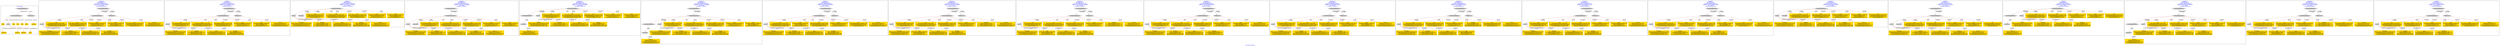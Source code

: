 digraph n0 {
fontcolor="blue"
remincross="true"
label="s24-s-norton-simon.json"
subgraph cluster_0 {
label="1-correct model"
n2[style="filled",color="white",fillcolor="lightgray",label="CulturalHeritageObject1"];
n3[shape="plaintext",style="filled",fillcolor="gold",label="made"];
n4[style="filled",color="white",fillcolor="lightgray",label="Person1"];
n5[shape="plaintext",style="filled",fillcolor="gold",label="dim"];
n6[shape="plaintext",style="filled",fillcolor="gold",label="prov"];
n7[shape="plaintext",style="filled",fillcolor="gold",label="title"];
n8[shape="plaintext",style="filled",fillcolor="gold",label="access"];
n9[shape="plaintext",style="filled",fillcolor="gold",label="nationality"];
n10[shape="plaintext",style="filled",fillcolor="gold",label="birthDate"];
n11[shape="plaintext",style="filled",fillcolor="gold",label="deathDate"];
n12[shape="plaintext",style="filled",fillcolor="gold",label="artist"];
n13[style="filled",color="white",fillcolor="lightgray",label="EuropeanaAggregation1"];
n14[style="filled",color="white",fillcolor="lightgray",label="WebResource1"];
n15[shape="plaintext",style="filled",fillcolor="gold",label="image_url"];
}
subgraph cluster_1 {
label="candidate 0\nlink coherence:1.0\nnode coherence:1.0\nconfidence:0.5159910955348417\nmapping score:0.6219970318449471\ncost:12.99974\n-precision:0.85-recall:0.85"
n17[style="filled",color="white",fillcolor="lightgray",label="CulturalHeritageObject1"];
n18[style="filled",color="white",fillcolor="lightgray",label="Person1"];
n19[style="filled",color="white",fillcolor="lightgray",label="EuropeanaAggregation1"];
n20[style="filled",color="white",fillcolor="lightgray",label="WebResource1"];
n21[shape="plaintext",style="filled",fillcolor="gold",label="dim\n[CulturalHeritageObject,extent,0.686]\n[CulturalHeritageObject,accessionNumber,0.139]\n[CulturalHeritageObject,description,0.089]\n[CulturalHeritageObject,medium,0.086]"];
n22[shape="plaintext",style="filled",fillcolor="gold",label="nationality\n[Person,countryAssociatedWithThePerson,0.819]\n[CulturalHeritageObject,provenance,0.061]\n[Person,biographicalInformation,0.06]\n[CulturalHeritageObject,description,0.059]"];
n23[shape="plaintext",style="filled",fillcolor="gold",label="deathDate\n[Person,dateOfDeath,0.462]\n[CulturalHeritageObject,created,0.299]\n[Person,dateOfBirth,0.198]\n[CulturalHeritageObject,description,0.042]"];
n24[shape="plaintext",style="filled",fillcolor="gold",label="prov\n[CulturalHeritageObject,provenance,0.651]\n[CulturalHeritageObject,description,0.136]\n[CulturalHeritageObject,title,0.119]\n[Person,nameOfThePerson,0.093]"];
n25[shape="plaintext",style="filled",fillcolor="gold",label="artist\n[Person,nameOfThePerson,0.511]\n[CulturalHeritageObject,description,0.182]\n[Person,biographicalInformation,0.178]\n[CulturalHeritageObject,provenance,0.129]"];
n26[shape="plaintext",style="filled",fillcolor="gold",label="birthDate\n[Person,dateOfDeath,0.371]\n[Person,dateOfBirth,0.356]\n[CulturalHeritageObject,created,0.225]\n[Person,biographicalInformation,0.048]"];
n27[shape="plaintext",style="filled",fillcolor="gold",label="image_url\n[WebResource,classLink,0.53]\n[Document,classLink,0.313]\n[CulturalHeritageObject,description,0.139]\n[CulturalHeritageObject,title,0.018]"];
n28[shape="plaintext",style="filled",fillcolor="gold",label="access\n[CulturalHeritageObject,provenance,0.37]\n[Person,nameOfThePerson,0.239]\n[Document,classLink,0.218]\n[CulturalHeritageObject,title,0.173]"];
n29[shape="plaintext",style="filled",fillcolor="gold",label="made\n[CulturalHeritageObject,created,0.39]\n[Person,dateOfDeath,0.334]\n[Person,dateOfBirth,0.15]\n[CulturalHeritageObject,title,0.126]"];
n30[shape="plaintext",style="filled",fillcolor="gold",label="title\n[CulturalHeritageObject,description,0.385]\n[CulturalHeritageObject,title,0.339]\n[Person,biographicalInformation,0.202]\n[Concept,prefLabel,0.075]"];
}
subgraph cluster_2 {
label="candidate 1\nlink coherence:1.0\nnode coherence:1.0\nconfidence:0.5113904856033905\nmapping score:0.6204634952011302\ncost:12.99974\n-precision:0.92-recall:0.92"
n32[style="filled",color="white",fillcolor="lightgray",label="CulturalHeritageObject1"];
n33[style="filled",color="white",fillcolor="lightgray",label="Person1"];
n34[style="filled",color="white",fillcolor="lightgray",label="EuropeanaAggregation1"];
n35[style="filled",color="white",fillcolor="lightgray",label="WebResource1"];
n36[shape="plaintext",style="filled",fillcolor="gold",label="title\n[CulturalHeritageObject,description,0.385]\n[CulturalHeritageObject,title,0.339]\n[Person,biographicalInformation,0.202]\n[Concept,prefLabel,0.075]"];
n37[shape="plaintext",style="filled",fillcolor="gold",label="dim\n[CulturalHeritageObject,extent,0.686]\n[CulturalHeritageObject,accessionNumber,0.139]\n[CulturalHeritageObject,description,0.089]\n[CulturalHeritageObject,medium,0.086]"];
n38[shape="plaintext",style="filled",fillcolor="gold",label="nationality\n[Person,countryAssociatedWithThePerson,0.819]\n[CulturalHeritageObject,provenance,0.061]\n[Person,biographicalInformation,0.06]\n[CulturalHeritageObject,description,0.059]"];
n39[shape="plaintext",style="filled",fillcolor="gold",label="deathDate\n[Person,dateOfDeath,0.462]\n[CulturalHeritageObject,created,0.299]\n[Person,dateOfBirth,0.198]\n[CulturalHeritageObject,description,0.042]"];
n40[shape="plaintext",style="filled",fillcolor="gold",label="prov\n[CulturalHeritageObject,provenance,0.651]\n[CulturalHeritageObject,description,0.136]\n[CulturalHeritageObject,title,0.119]\n[Person,nameOfThePerson,0.093]"];
n41[shape="plaintext",style="filled",fillcolor="gold",label="artist\n[Person,nameOfThePerson,0.511]\n[CulturalHeritageObject,description,0.182]\n[Person,biographicalInformation,0.178]\n[CulturalHeritageObject,provenance,0.129]"];
n42[shape="plaintext",style="filled",fillcolor="gold",label="birthDate\n[Person,dateOfDeath,0.371]\n[Person,dateOfBirth,0.356]\n[CulturalHeritageObject,created,0.225]\n[Person,biographicalInformation,0.048]"];
n43[shape="plaintext",style="filled",fillcolor="gold",label="image_url\n[WebResource,classLink,0.53]\n[Document,classLink,0.313]\n[CulturalHeritageObject,description,0.139]\n[CulturalHeritageObject,title,0.018]"];
n44[shape="plaintext",style="filled",fillcolor="gold",label="access\n[CulturalHeritageObject,provenance,0.37]\n[Person,nameOfThePerson,0.239]\n[Document,classLink,0.218]\n[CulturalHeritageObject,title,0.173]"];
n45[shape="plaintext",style="filled",fillcolor="gold",label="made\n[CulturalHeritageObject,created,0.39]\n[Person,dateOfDeath,0.334]\n[Person,dateOfBirth,0.15]\n[CulturalHeritageObject,title,0.126]"];
}
subgraph cluster_3 {
label="candidate 10\nlink coherence:1.0\nnode coherence:1.0\nconfidence:0.48965157390809483\nmapping score:0.6132171913026983\ncost:11.99989\n-precision:0.75-recall:0.69"
n47[style="filled",color="white",fillcolor="lightgray",label="CulturalHeritageObject1"];
n48[style="filled",color="white",fillcolor="lightgray",label="Person1"];
n49[style="filled",color="white",fillcolor="lightgray",label="Document1"];
n50[shape="plaintext",style="filled",fillcolor="gold",label="image_url\n[WebResource,classLink,0.53]\n[Document,classLink,0.313]\n[CulturalHeritageObject,description,0.139]\n[CulturalHeritageObject,title,0.018]"];
n51[shape="plaintext",style="filled",fillcolor="gold",label="title\n[CulturalHeritageObject,description,0.385]\n[CulturalHeritageObject,title,0.339]\n[Person,biographicalInformation,0.202]\n[Concept,prefLabel,0.075]"];
n52[shape="plaintext",style="filled",fillcolor="gold",label="dim\n[CulturalHeritageObject,extent,0.686]\n[CulturalHeritageObject,accessionNumber,0.139]\n[CulturalHeritageObject,description,0.089]\n[CulturalHeritageObject,medium,0.086]"];
n53[shape="plaintext",style="filled",fillcolor="gold",label="nationality\n[Person,countryAssociatedWithThePerson,0.819]\n[CulturalHeritageObject,provenance,0.061]\n[Person,biographicalInformation,0.06]\n[CulturalHeritageObject,description,0.059]"];
n54[shape="plaintext",style="filled",fillcolor="gold",label="deathDate\n[Person,dateOfDeath,0.462]\n[CulturalHeritageObject,created,0.299]\n[Person,dateOfBirth,0.198]\n[CulturalHeritageObject,description,0.042]"];
n55[shape="plaintext",style="filled",fillcolor="gold",label="prov\n[CulturalHeritageObject,provenance,0.651]\n[CulturalHeritageObject,description,0.136]\n[CulturalHeritageObject,title,0.119]\n[Person,nameOfThePerson,0.093]"];
n56[shape="plaintext",style="filled",fillcolor="gold",label="artist\n[Person,nameOfThePerson,0.511]\n[CulturalHeritageObject,description,0.182]\n[Person,biographicalInformation,0.178]\n[CulturalHeritageObject,provenance,0.129]"];
n57[shape="plaintext",style="filled",fillcolor="gold",label="birthDate\n[Person,dateOfDeath,0.371]\n[Person,dateOfBirth,0.356]\n[CulturalHeritageObject,created,0.225]\n[Person,biographicalInformation,0.048]"];
n58[shape="plaintext",style="filled",fillcolor="gold",label="access\n[CulturalHeritageObject,provenance,0.37]\n[Person,nameOfThePerson,0.239]\n[Document,classLink,0.218]\n[CulturalHeritageObject,title,0.173]"];
n59[shape="plaintext",style="filled",fillcolor="gold",label="made\n[CulturalHeritageObject,created,0.39]\n[Person,dateOfDeath,0.334]\n[Person,dateOfBirth,0.15]\n[CulturalHeritageObject,title,0.126]"];
}
subgraph cluster_4 {
label="candidate 11\nlink coherence:1.0\nnode coherence:1.0\nconfidence:0.48965157390809483\nmapping score:0.6132171913026983\ncost:12.99981\n-precision:0.77-recall:0.77"
n61[style="filled",color="white",fillcolor="lightgray",label="CulturalHeritageObject1"];
n62[style="filled",color="white",fillcolor="lightgray",label="Person1"];
n63[style="filled",color="white",fillcolor="lightgray",label="Document1"];
n64[style="filled",color="white",fillcolor="lightgray",label="EuropeanaAggregation1"];
n65[shape="plaintext",style="filled",fillcolor="gold",label="image_url\n[WebResource,classLink,0.53]\n[Document,classLink,0.313]\n[CulturalHeritageObject,description,0.139]\n[CulturalHeritageObject,title,0.018]"];
n66[shape="plaintext",style="filled",fillcolor="gold",label="title\n[CulturalHeritageObject,description,0.385]\n[CulturalHeritageObject,title,0.339]\n[Person,biographicalInformation,0.202]\n[Concept,prefLabel,0.075]"];
n67[shape="plaintext",style="filled",fillcolor="gold",label="dim\n[CulturalHeritageObject,extent,0.686]\n[CulturalHeritageObject,accessionNumber,0.139]\n[CulturalHeritageObject,description,0.089]\n[CulturalHeritageObject,medium,0.086]"];
n68[shape="plaintext",style="filled",fillcolor="gold",label="nationality\n[Person,countryAssociatedWithThePerson,0.819]\n[CulturalHeritageObject,provenance,0.061]\n[Person,biographicalInformation,0.06]\n[CulturalHeritageObject,description,0.059]"];
n69[shape="plaintext",style="filled",fillcolor="gold",label="deathDate\n[Person,dateOfDeath,0.462]\n[CulturalHeritageObject,created,0.299]\n[Person,dateOfBirth,0.198]\n[CulturalHeritageObject,description,0.042]"];
n70[shape="plaintext",style="filled",fillcolor="gold",label="prov\n[CulturalHeritageObject,provenance,0.651]\n[CulturalHeritageObject,description,0.136]\n[CulturalHeritageObject,title,0.119]\n[Person,nameOfThePerson,0.093]"];
n71[shape="plaintext",style="filled",fillcolor="gold",label="artist\n[Person,nameOfThePerson,0.511]\n[CulturalHeritageObject,description,0.182]\n[Person,biographicalInformation,0.178]\n[CulturalHeritageObject,provenance,0.129]"];
n72[shape="plaintext",style="filled",fillcolor="gold",label="birthDate\n[Person,dateOfDeath,0.371]\n[Person,dateOfBirth,0.356]\n[CulturalHeritageObject,created,0.225]\n[Person,biographicalInformation,0.048]"];
n73[shape="plaintext",style="filled",fillcolor="gold",label="access\n[CulturalHeritageObject,provenance,0.37]\n[Person,nameOfThePerson,0.239]\n[Document,classLink,0.218]\n[CulturalHeritageObject,title,0.173]"];
n74[shape="plaintext",style="filled",fillcolor="gold",label="made\n[CulturalHeritageObject,created,0.39]\n[Person,dateOfDeath,0.334]\n[Person,dateOfBirth,0.15]\n[CulturalHeritageObject,title,0.126]"];
}
subgraph cluster_5 {
label="candidate 12\nlink coherence:1.0\nnode coherence:1.0\nconfidence:0.48965157390809483\nmapping score:0.6132171913026983\ncost:12.99989\n-precision:0.69-recall:0.69"
n76[style="filled",color="white",fillcolor="lightgray",label="CulturalHeritageObject1"];
n77[style="filled",color="white",fillcolor="lightgray",label="CulturalHeritageObject2"];
n78[style="filled",color="white",fillcolor="lightgray",label="Person1"];
n79[style="filled",color="white",fillcolor="lightgray",label="Document2"];
n80[shape="plaintext",style="filled",fillcolor="gold",label="image_url\n[WebResource,classLink,0.53]\n[Document,classLink,0.313]\n[CulturalHeritageObject,description,0.139]\n[CulturalHeritageObject,title,0.018]"];
n81[shape="plaintext",style="filled",fillcolor="gold",label="title\n[CulturalHeritageObject,description,0.385]\n[CulturalHeritageObject,title,0.339]\n[Person,biographicalInformation,0.202]\n[Concept,prefLabel,0.075]"];
n82[shape="plaintext",style="filled",fillcolor="gold",label="dim\n[CulturalHeritageObject,extent,0.686]\n[CulturalHeritageObject,accessionNumber,0.139]\n[CulturalHeritageObject,description,0.089]\n[CulturalHeritageObject,medium,0.086]"];
n83[shape="plaintext",style="filled",fillcolor="gold",label="nationality\n[Person,countryAssociatedWithThePerson,0.819]\n[CulturalHeritageObject,provenance,0.061]\n[Person,biographicalInformation,0.06]\n[CulturalHeritageObject,description,0.059]"];
n84[shape="plaintext",style="filled",fillcolor="gold",label="deathDate\n[Person,dateOfDeath,0.462]\n[CulturalHeritageObject,created,0.299]\n[Person,dateOfBirth,0.198]\n[CulturalHeritageObject,description,0.042]"];
n85[shape="plaintext",style="filled",fillcolor="gold",label="prov\n[CulturalHeritageObject,provenance,0.651]\n[CulturalHeritageObject,description,0.136]\n[CulturalHeritageObject,title,0.119]\n[Person,nameOfThePerson,0.093]"];
n86[shape="plaintext",style="filled",fillcolor="gold",label="artist\n[Person,nameOfThePerson,0.511]\n[CulturalHeritageObject,description,0.182]\n[Person,biographicalInformation,0.178]\n[CulturalHeritageObject,provenance,0.129]"];
n87[shape="plaintext",style="filled",fillcolor="gold",label="birthDate\n[Person,dateOfDeath,0.371]\n[Person,dateOfBirth,0.356]\n[CulturalHeritageObject,created,0.225]\n[Person,biographicalInformation,0.048]"];
n88[shape="plaintext",style="filled",fillcolor="gold",label="access\n[CulturalHeritageObject,provenance,0.37]\n[Person,nameOfThePerson,0.239]\n[Document,classLink,0.218]\n[CulturalHeritageObject,title,0.173]"];
n89[shape="plaintext",style="filled",fillcolor="gold",label="made\n[CulturalHeritageObject,created,0.39]\n[Person,dateOfDeath,0.334]\n[Person,dateOfBirth,0.15]\n[CulturalHeritageObject,title,0.126]"];
}
subgraph cluster_6 {
label="candidate 13\nlink coherence:1.0\nnode coherence:1.0\nconfidence:0.48965157390809483\nmapping score:0.6132171913026983\ncost:13.99981\n-precision:0.71-recall:0.77"
n91[style="filled",color="white",fillcolor="lightgray",label="CulturalHeritageObject1"];
n92[style="filled",color="white",fillcolor="lightgray",label="CulturalHeritageObject2"];
n93[style="filled",color="white",fillcolor="lightgray",label="Person1"];
n94[style="filled",color="white",fillcolor="lightgray",label="Document2"];
n95[style="filled",color="white",fillcolor="lightgray",label="EuropeanaAggregation1"];
n96[shape="plaintext",style="filled",fillcolor="gold",label="image_url\n[WebResource,classLink,0.53]\n[Document,classLink,0.313]\n[CulturalHeritageObject,description,0.139]\n[CulturalHeritageObject,title,0.018]"];
n97[shape="plaintext",style="filled",fillcolor="gold",label="title\n[CulturalHeritageObject,description,0.385]\n[CulturalHeritageObject,title,0.339]\n[Person,biographicalInformation,0.202]\n[Concept,prefLabel,0.075]"];
n98[shape="plaintext",style="filled",fillcolor="gold",label="dim\n[CulturalHeritageObject,extent,0.686]\n[CulturalHeritageObject,accessionNumber,0.139]\n[CulturalHeritageObject,description,0.089]\n[CulturalHeritageObject,medium,0.086]"];
n99[shape="plaintext",style="filled",fillcolor="gold",label="nationality\n[Person,countryAssociatedWithThePerson,0.819]\n[CulturalHeritageObject,provenance,0.061]\n[Person,biographicalInformation,0.06]\n[CulturalHeritageObject,description,0.059]"];
n100[shape="plaintext",style="filled",fillcolor="gold",label="deathDate\n[Person,dateOfDeath,0.462]\n[CulturalHeritageObject,created,0.299]\n[Person,dateOfBirth,0.198]\n[CulturalHeritageObject,description,0.042]"];
n101[shape="plaintext",style="filled",fillcolor="gold",label="prov\n[CulturalHeritageObject,provenance,0.651]\n[CulturalHeritageObject,description,0.136]\n[CulturalHeritageObject,title,0.119]\n[Person,nameOfThePerson,0.093]"];
n102[shape="plaintext",style="filled",fillcolor="gold",label="artist\n[Person,nameOfThePerson,0.511]\n[CulturalHeritageObject,description,0.182]\n[Person,biographicalInformation,0.178]\n[CulturalHeritageObject,provenance,0.129]"];
n103[shape="plaintext",style="filled",fillcolor="gold",label="birthDate\n[Person,dateOfDeath,0.371]\n[Person,dateOfBirth,0.356]\n[CulturalHeritageObject,created,0.225]\n[Person,biographicalInformation,0.048]"];
n104[shape="plaintext",style="filled",fillcolor="gold",label="access\n[CulturalHeritageObject,provenance,0.37]\n[Person,nameOfThePerson,0.239]\n[Document,classLink,0.218]\n[CulturalHeritageObject,title,0.173]"];
n105[shape="plaintext",style="filled",fillcolor="gold",label="made\n[CulturalHeritageObject,created,0.39]\n[Person,dateOfDeath,0.334]\n[Person,dateOfBirth,0.15]\n[CulturalHeritageObject,title,0.126]"];
}
subgraph cluster_7 {
label="candidate 14\nlink coherence:1.0\nnode coherence:1.0\nconfidence:0.48963158959846875\nmapping score:0.6132105298661563\ncost:12.99974\n-precision:0.77-recall:0.77"
n107[style="filled",color="white",fillcolor="lightgray",label="CulturalHeritageObject1"];
n108[style="filled",color="white",fillcolor="lightgray",label="Person1"];
n109[style="filled",color="white",fillcolor="lightgray",label="EuropeanaAggregation1"];
n110[style="filled",color="white",fillcolor="lightgray",label="WebResource1"];
n111[shape="plaintext",style="filled",fillcolor="gold",label="dim\n[CulturalHeritageObject,extent,0.686]\n[CulturalHeritageObject,accessionNumber,0.139]\n[CulturalHeritageObject,description,0.089]\n[CulturalHeritageObject,medium,0.086]"];
n112[shape="plaintext",style="filled",fillcolor="gold",label="made\n[CulturalHeritageObject,created,0.39]\n[Person,dateOfDeath,0.334]\n[Person,dateOfBirth,0.15]\n[CulturalHeritageObject,title,0.126]"];
n113[shape="plaintext",style="filled",fillcolor="gold",label="nationality\n[Person,countryAssociatedWithThePerson,0.819]\n[CulturalHeritageObject,provenance,0.061]\n[Person,biographicalInformation,0.06]\n[CulturalHeritageObject,description,0.059]"];
n114[shape="plaintext",style="filled",fillcolor="gold",label="deathDate\n[Person,dateOfDeath,0.462]\n[CulturalHeritageObject,created,0.299]\n[Person,dateOfBirth,0.198]\n[CulturalHeritageObject,description,0.042]"];
n115[shape="plaintext",style="filled",fillcolor="gold",label="prov\n[CulturalHeritageObject,provenance,0.651]\n[CulturalHeritageObject,description,0.136]\n[CulturalHeritageObject,title,0.119]\n[Person,nameOfThePerson,0.093]"];
n116[shape="plaintext",style="filled",fillcolor="gold",label="artist\n[Person,nameOfThePerson,0.511]\n[CulturalHeritageObject,description,0.182]\n[Person,biographicalInformation,0.178]\n[CulturalHeritageObject,provenance,0.129]"];
n117[shape="plaintext",style="filled",fillcolor="gold",label="birthDate\n[Person,dateOfDeath,0.371]\n[Person,dateOfBirth,0.356]\n[CulturalHeritageObject,created,0.225]\n[Person,biographicalInformation,0.048]"];
n118[shape="plaintext",style="filled",fillcolor="gold",label="image_url\n[WebResource,classLink,0.53]\n[Document,classLink,0.313]\n[CulturalHeritageObject,description,0.139]\n[CulturalHeritageObject,title,0.018]"];
n119[shape="plaintext",style="filled",fillcolor="gold",label="access\n[CulturalHeritageObject,provenance,0.37]\n[Person,nameOfThePerson,0.239]\n[Document,classLink,0.218]\n[CulturalHeritageObject,title,0.173]"];
n120[shape="plaintext",style="filled",fillcolor="gold",label="title\n[CulturalHeritageObject,description,0.385]\n[CulturalHeritageObject,title,0.339]\n[Person,biographicalInformation,0.202]\n[Concept,prefLabel,0.075]"];
}
subgraph cluster_8 {
label="candidate 15\nlink coherence:1.0\nnode coherence:1.0\nconfidence:0.4895238237164995\nmapping score:0.6131746079054999\ncost:12.99974\n-precision:0.77-recall:0.77"
n122[style="filled",color="white",fillcolor="lightgray",label="CulturalHeritageObject1"];
n123[style="filled",color="white",fillcolor="lightgray",label="Person1"];
n124[style="filled",color="white",fillcolor="lightgray",label="EuropeanaAggregation1"];
n125[style="filled",color="white",fillcolor="lightgray",label="WebResource1"];
n126[shape="plaintext",style="filled",fillcolor="gold",label="title\n[CulturalHeritageObject,description,0.385]\n[CulturalHeritageObject,title,0.339]\n[Person,biographicalInformation,0.202]\n[Concept,prefLabel,0.075]"];
n127[shape="plaintext",style="filled",fillcolor="gold",label="dim\n[CulturalHeritageObject,extent,0.686]\n[CulturalHeritageObject,accessionNumber,0.139]\n[CulturalHeritageObject,description,0.089]\n[CulturalHeritageObject,medium,0.086]"];
n128[shape="plaintext",style="filled",fillcolor="gold",label="nationality\n[Person,countryAssociatedWithThePerson,0.819]\n[CulturalHeritageObject,provenance,0.061]\n[Person,biographicalInformation,0.06]\n[CulturalHeritageObject,description,0.059]"];
n129[shape="plaintext",style="filled",fillcolor="gold",label="made\n[CulturalHeritageObject,created,0.39]\n[Person,dateOfDeath,0.334]\n[Person,dateOfBirth,0.15]\n[CulturalHeritageObject,title,0.126]"];
n130[shape="plaintext",style="filled",fillcolor="gold",label="prov\n[CulturalHeritageObject,provenance,0.651]\n[CulturalHeritageObject,description,0.136]\n[CulturalHeritageObject,title,0.119]\n[Person,nameOfThePerson,0.093]"];
n131[shape="plaintext",style="filled",fillcolor="gold",label="artist\n[Person,nameOfThePerson,0.511]\n[CulturalHeritageObject,description,0.182]\n[Person,biographicalInformation,0.178]\n[CulturalHeritageObject,provenance,0.129]"];
n132[shape="plaintext",style="filled",fillcolor="gold",label="birthDate\n[Person,dateOfDeath,0.371]\n[Person,dateOfBirth,0.356]\n[CulturalHeritageObject,created,0.225]\n[Person,biographicalInformation,0.048]"];
n133[shape="plaintext",style="filled",fillcolor="gold",label="image_url\n[WebResource,classLink,0.53]\n[Document,classLink,0.313]\n[CulturalHeritageObject,description,0.139]\n[CulturalHeritageObject,title,0.018]"];
n134[shape="plaintext",style="filled",fillcolor="gold",label="access\n[CulturalHeritageObject,provenance,0.37]\n[Person,nameOfThePerson,0.239]\n[Document,classLink,0.218]\n[CulturalHeritageObject,title,0.173]"];
n135[shape="plaintext",style="filled",fillcolor="gold",label="deathDate\n[Person,dateOfDeath,0.462]\n[CulturalHeritageObject,created,0.299]\n[Person,dateOfBirth,0.198]\n[CulturalHeritageObject,description,0.042]"];
}
subgraph cluster_9 {
label="candidate 16\nlink coherence:1.0\nnode coherence:1.0\nconfidence:0.4895238237164995\nmapping score:0.6131746079054999\ncost:12.99981\n-precision:0.77-recall:0.77"
n137[style="filled",color="white",fillcolor="lightgray",label="CulturalHeritageObject1"];
n138[style="filled",color="white",fillcolor="lightgray",label="Person1"];
n139[style="filled",color="white",fillcolor="lightgray",label="EuropeanaAggregation1"];
n140[style="filled",color="white",fillcolor="lightgray",label="WebResource2"];
n141[shape="plaintext",style="filled",fillcolor="gold",label="title\n[CulturalHeritageObject,description,0.385]\n[CulturalHeritageObject,title,0.339]\n[Person,biographicalInformation,0.202]\n[Concept,prefLabel,0.075]"];
n142[shape="plaintext",style="filled",fillcolor="gold",label="dim\n[CulturalHeritageObject,extent,0.686]\n[CulturalHeritageObject,accessionNumber,0.139]\n[CulturalHeritageObject,description,0.089]\n[CulturalHeritageObject,medium,0.086]"];
n143[shape="plaintext",style="filled",fillcolor="gold",label="nationality\n[Person,countryAssociatedWithThePerson,0.819]\n[CulturalHeritageObject,provenance,0.061]\n[Person,biographicalInformation,0.06]\n[CulturalHeritageObject,description,0.059]"];
n144[shape="plaintext",style="filled",fillcolor="gold",label="made\n[CulturalHeritageObject,created,0.39]\n[Person,dateOfDeath,0.334]\n[Person,dateOfBirth,0.15]\n[CulturalHeritageObject,title,0.126]"];
n145[shape="plaintext",style="filled",fillcolor="gold",label="prov\n[CulturalHeritageObject,provenance,0.651]\n[CulturalHeritageObject,description,0.136]\n[CulturalHeritageObject,title,0.119]\n[Person,nameOfThePerson,0.093]"];
n146[shape="plaintext",style="filled",fillcolor="gold",label="artist\n[Person,nameOfThePerson,0.511]\n[CulturalHeritageObject,description,0.182]\n[Person,biographicalInformation,0.178]\n[CulturalHeritageObject,provenance,0.129]"];
n147[shape="plaintext",style="filled",fillcolor="gold",label="image_url\n[WebResource,classLink,0.53]\n[Document,classLink,0.313]\n[CulturalHeritageObject,description,0.139]\n[CulturalHeritageObject,title,0.018]"];
n148[shape="plaintext",style="filled",fillcolor="gold",label="birthDate\n[Person,dateOfDeath,0.371]\n[Person,dateOfBirth,0.356]\n[CulturalHeritageObject,created,0.225]\n[Person,biographicalInformation,0.048]"];
n149[shape="plaintext",style="filled",fillcolor="gold",label="access\n[CulturalHeritageObject,provenance,0.37]\n[Person,nameOfThePerson,0.239]\n[Document,classLink,0.218]\n[CulturalHeritageObject,title,0.173]"];
n150[shape="plaintext",style="filled",fillcolor="gold",label="deathDate\n[Person,dateOfDeath,0.462]\n[CulturalHeritageObject,created,0.299]\n[Person,dateOfBirth,0.198]\n[CulturalHeritageObject,description,0.042]"];
}
subgraph cluster_10 {
label="candidate 17\nlink coherence:1.0\nnode coherence:1.0\nconfidence:0.48649467583098477\nmapping score:0.6121648919436615\ncost:12.99974\n-precision:0.77-recall:0.77"
n152[style="filled",color="white",fillcolor="lightgray",label="CulturalHeritageObject1"];
n153[style="filled",color="white",fillcolor="lightgray",label="Person1"];
n154[style="filled",color="white",fillcolor="lightgray",label="EuropeanaAggregation1"];
n155[style="filled",color="white",fillcolor="lightgray",label="WebResource1"];
n156[shape="plaintext",style="filled",fillcolor="gold",label="title\n[CulturalHeritageObject,description,0.385]\n[CulturalHeritageObject,title,0.339]\n[Person,biographicalInformation,0.202]\n[Concept,prefLabel,0.075]"];
n157[shape="plaintext",style="filled",fillcolor="gold",label="dim\n[CulturalHeritageObject,extent,0.686]\n[CulturalHeritageObject,accessionNumber,0.139]\n[CulturalHeritageObject,description,0.089]\n[CulturalHeritageObject,medium,0.086]"];
n158[shape="plaintext",style="filled",fillcolor="gold",label="nationality\n[Person,countryAssociatedWithThePerson,0.819]\n[CulturalHeritageObject,provenance,0.061]\n[Person,biographicalInformation,0.06]\n[CulturalHeritageObject,description,0.059]"];
n159[shape="plaintext",style="filled",fillcolor="gold",label="birthDate\n[Person,dateOfDeath,0.371]\n[Person,dateOfBirth,0.356]\n[CulturalHeritageObject,created,0.225]\n[Person,biographicalInformation,0.048]"];
n160[shape="plaintext",style="filled",fillcolor="gold",label="prov\n[CulturalHeritageObject,provenance,0.651]\n[CulturalHeritageObject,description,0.136]\n[CulturalHeritageObject,title,0.119]\n[Person,nameOfThePerson,0.093]"];
n161[shape="plaintext",style="filled",fillcolor="gold",label="artist\n[Person,nameOfThePerson,0.511]\n[CulturalHeritageObject,description,0.182]\n[Person,biographicalInformation,0.178]\n[CulturalHeritageObject,provenance,0.129]"];
n162[shape="plaintext",style="filled",fillcolor="gold",label="deathDate\n[Person,dateOfDeath,0.462]\n[CulturalHeritageObject,created,0.299]\n[Person,dateOfBirth,0.198]\n[CulturalHeritageObject,description,0.042]"];
n163[shape="plaintext",style="filled",fillcolor="gold",label="image_url\n[WebResource,classLink,0.53]\n[Document,classLink,0.313]\n[CulturalHeritageObject,description,0.139]\n[CulturalHeritageObject,title,0.018]"];
n164[shape="plaintext",style="filled",fillcolor="gold",label="access\n[CulturalHeritageObject,provenance,0.37]\n[Person,nameOfThePerson,0.239]\n[Document,classLink,0.218]\n[CulturalHeritageObject,title,0.173]"];
n165[shape="plaintext",style="filled",fillcolor="gold",label="made\n[CulturalHeritageObject,created,0.39]\n[Person,dateOfDeath,0.334]\n[Person,dateOfBirth,0.15]\n[CulturalHeritageObject,title,0.126]"];
}
subgraph cluster_11 {
label="candidate 18\nlink coherence:1.0\nnode coherence:1.0\nconfidence:0.48649467583098477\nmapping score:0.6121648919436615\ncost:12.99981\n-precision:0.77-recall:0.77"
n167[style="filled",color="white",fillcolor="lightgray",label="CulturalHeritageObject1"];
n168[style="filled",color="white",fillcolor="lightgray",label="Person1"];
n169[style="filled",color="white",fillcolor="lightgray",label="EuropeanaAggregation1"];
n170[style="filled",color="white",fillcolor="lightgray",label="WebResource2"];
n171[shape="plaintext",style="filled",fillcolor="gold",label="title\n[CulturalHeritageObject,description,0.385]\n[CulturalHeritageObject,title,0.339]\n[Person,biographicalInformation,0.202]\n[Concept,prefLabel,0.075]"];
n172[shape="plaintext",style="filled",fillcolor="gold",label="dim\n[CulturalHeritageObject,extent,0.686]\n[CulturalHeritageObject,accessionNumber,0.139]\n[CulturalHeritageObject,description,0.089]\n[CulturalHeritageObject,medium,0.086]"];
n173[shape="plaintext",style="filled",fillcolor="gold",label="nationality\n[Person,countryAssociatedWithThePerson,0.819]\n[CulturalHeritageObject,provenance,0.061]\n[Person,biographicalInformation,0.06]\n[CulturalHeritageObject,description,0.059]"];
n174[shape="plaintext",style="filled",fillcolor="gold",label="birthDate\n[Person,dateOfDeath,0.371]\n[Person,dateOfBirth,0.356]\n[CulturalHeritageObject,created,0.225]\n[Person,biographicalInformation,0.048]"];
n175[shape="plaintext",style="filled",fillcolor="gold",label="prov\n[CulturalHeritageObject,provenance,0.651]\n[CulturalHeritageObject,description,0.136]\n[CulturalHeritageObject,title,0.119]\n[Person,nameOfThePerson,0.093]"];
n176[shape="plaintext",style="filled",fillcolor="gold",label="artist\n[Person,nameOfThePerson,0.511]\n[CulturalHeritageObject,description,0.182]\n[Person,biographicalInformation,0.178]\n[CulturalHeritageObject,provenance,0.129]"];
n177[shape="plaintext",style="filled",fillcolor="gold",label="image_url\n[WebResource,classLink,0.53]\n[Document,classLink,0.313]\n[CulturalHeritageObject,description,0.139]\n[CulturalHeritageObject,title,0.018]"];
n178[shape="plaintext",style="filled",fillcolor="gold",label="deathDate\n[Person,dateOfDeath,0.462]\n[CulturalHeritageObject,created,0.299]\n[Person,dateOfBirth,0.198]\n[CulturalHeritageObject,description,0.042]"];
n179[shape="plaintext",style="filled",fillcolor="gold",label="access\n[CulturalHeritageObject,provenance,0.37]\n[Person,nameOfThePerson,0.239]\n[Document,classLink,0.218]\n[CulturalHeritageObject,title,0.173]"];
n180[shape="plaintext",style="filled",fillcolor="gold",label="made\n[CulturalHeritageObject,created,0.39]\n[Person,dateOfDeath,0.334]\n[Person,dateOfBirth,0.15]\n[CulturalHeritageObject,title,0.126]"];
}
subgraph cluster_12 {
label="candidate 19\nlink coherence:1.0\nnode coherence:1.0\nconfidence:0.4789520446069207\nmapping score:0.6096506815356402\ncost:12.99974\n-precision:0.69-recall:0.69"
n182[style="filled",color="white",fillcolor="lightgray",label="CulturalHeritageObject1"];
n183[style="filled",color="white",fillcolor="lightgray",label="Person1"];
n184[style="filled",color="white",fillcolor="lightgray",label="EuropeanaAggregation1"];
n185[style="filled",color="white",fillcolor="lightgray",label="WebResource1"];
n186[shape="plaintext",style="filled",fillcolor="gold",label="dim\n[CulturalHeritageObject,extent,0.686]\n[CulturalHeritageObject,accessionNumber,0.139]\n[CulturalHeritageObject,description,0.089]\n[CulturalHeritageObject,medium,0.086]"];
n187[shape="plaintext",style="filled",fillcolor="gold",label="nationality\n[Person,countryAssociatedWithThePerson,0.819]\n[CulturalHeritageObject,provenance,0.061]\n[Person,biographicalInformation,0.06]\n[CulturalHeritageObject,description,0.059]"];
n188[shape="plaintext",style="filled",fillcolor="gold",label="deathDate\n[Person,dateOfDeath,0.462]\n[CulturalHeritageObject,created,0.299]\n[Person,dateOfBirth,0.198]\n[CulturalHeritageObject,description,0.042]"];
n189[shape="plaintext",style="filled",fillcolor="gold",label="prov\n[CulturalHeritageObject,provenance,0.651]\n[CulturalHeritageObject,description,0.136]\n[CulturalHeritageObject,title,0.119]\n[Person,nameOfThePerson,0.093]"];
n190[shape="plaintext",style="filled",fillcolor="gold",label="artist\n[Person,nameOfThePerson,0.511]\n[CulturalHeritageObject,description,0.182]\n[Person,biographicalInformation,0.178]\n[CulturalHeritageObject,provenance,0.129]"];
n191[shape="plaintext",style="filled",fillcolor="gold",label="made\n[CulturalHeritageObject,created,0.39]\n[Person,dateOfDeath,0.334]\n[Person,dateOfBirth,0.15]\n[CulturalHeritageObject,title,0.126]"];
n192[shape="plaintext",style="filled",fillcolor="gold",label="image_url\n[WebResource,classLink,0.53]\n[Document,classLink,0.313]\n[CulturalHeritageObject,description,0.139]\n[CulturalHeritageObject,title,0.018]"];
n193[shape="plaintext",style="filled",fillcolor="gold",label="access\n[CulturalHeritageObject,provenance,0.37]\n[Person,nameOfThePerson,0.239]\n[Document,classLink,0.218]\n[CulturalHeritageObject,title,0.173]"];
n194[shape="plaintext",style="filled",fillcolor="gold",label="birthDate\n[Person,dateOfDeath,0.371]\n[Person,dateOfBirth,0.356]\n[CulturalHeritageObject,created,0.225]\n[Person,biographicalInformation,0.048]"];
n195[shape="plaintext",style="filled",fillcolor="gold",label="title\n[CulturalHeritageObject,description,0.385]\n[CulturalHeritageObject,title,0.339]\n[Person,biographicalInformation,0.202]\n[Concept,prefLabel,0.075]"];
}
subgraph cluster_13 {
label="candidate 2\nlink coherence:1.0\nnode coherence:1.0\nconfidence:0.5113904856033905\nmapping score:0.6204634952011302\ncost:12.99981\n-precision:0.92-recall:0.92"
n197[style="filled",color="white",fillcolor="lightgray",label="CulturalHeritageObject1"];
n198[style="filled",color="white",fillcolor="lightgray",label="Person1"];
n199[style="filled",color="white",fillcolor="lightgray",label="EuropeanaAggregation1"];
n200[style="filled",color="white",fillcolor="lightgray",label="WebResource2"];
n201[shape="plaintext",style="filled",fillcolor="gold",label="title\n[CulturalHeritageObject,description,0.385]\n[CulturalHeritageObject,title,0.339]\n[Person,biographicalInformation,0.202]\n[Concept,prefLabel,0.075]"];
n202[shape="plaintext",style="filled",fillcolor="gold",label="dim\n[CulturalHeritageObject,extent,0.686]\n[CulturalHeritageObject,accessionNumber,0.139]\n[CulturalHeritageObject,description,0.089]\n[CulturalHeritageObject,medium,0.086]"];
n203[shape="plaintext",style="filled",fillcolor="gold",label="nationality\n[Person,countryAssociatedWithThePerson,0.819]\n[CulturalHeritageObject,provenance,0.061]\n[Person,biographicalInformation,0.06]\n[CulturalHeritageObject,description,0.059]"];
n204[shape="plaintext",style="filled",fillcolor="gold",label="deathDate\n[Person,dateOfDeath,0.462]\n[CulturalHeritageObject,created,0.299]\n[Person,dateOfBirth,0.198]\n[CulturalHeritageObject,description,0.042]"];
n205[shape="plaintext",style="filled",fillcolor="gold",label="prov\n[CulturalHeritageObject,provenance,0.651]\n[CulturalHeritageObject,description,0.136]\n[CulturalHeritageObject,title,0.119]\n[Person,nameOfThePerson,0.093]"];
n206[shape="plaintext",style="filled",fillcolor="gold",label="artist\n[Person,nameOfThePerson,0.511]\n[CulturalHeritageObject,description,0.182]\n[Person,biographicalInformation,0.178]\n[CulturalHeritageObject,provenance,0.129]"];
n207[shape="plaintext",style="filled",fillcolor="gold",label="image_url\n[WebResource,classLink,0.53]\n[Document,classLink,0.313]\n[CulturalHeritageObject,description,0.139]\n[CulturalHeritageObject,title,0.018]"];
n208[shape="plaintext",style="filled",fillcolor="gold",label="birthDate\n[Person,dateOfDeath,0.371]\n[Person,dateOfBirth,0.356]\n[CulturalHeritageObject,created,0.225]\n[Person,biographicalInformation,0.048]"];
n209[shape="plaintext",style="filled",fillcolor="gold",label="access\n[CulturalHeritageObject,provenance,0.37]\n[Person,nameOfThePerson,0.239]\n[Document,classLink,0.218]\n[CulturalHeritageObject,title,0.173]"];
n210[shape="plaintext",style="filled",fillcolor="gold",label="made\n[CulturalHeritageObject,created,0.39]\n[Person,dateOfDeath,0.334]\n[Person,dateOfBirth,0.15]\n[CulturalHeritageObject,title,0.126]"];
}
subgraph cluster_14 {
label="candidate 3\nlink coherence:1.0\nnode coherence:1.0\nconfidence:0.4963472988510224\nmapping score:0.6154490996170074\ncost:12.99974\n-precision:0.85-recall:0.85"
n212[style="filled",color="white",fillcolor="lightgray",label="CulturalHeritageObject1"];
n213[style="filled",color="white",fillcolor="lightgray",label="Person1"];
n214[style="filled",color="white",fillcolor="lightgray",label="EuropeanaAggregation1"];
n215[style="filled",color="white",fillcolor="lightgray",label="WebResource1"];
n216[shape="plaintext",style="filled",fillcolor="gold",label="dim\n[CulturalHeritageObject,extent,0.686]\n[CulturalHeritageObject,accessionNumber,0.139]\n[CulturalHeritageObject,description,0.089]\n[CulturalHeritageObject,medium,0.086]"];
n217[shape="plaintext",style="filled",fillcolor="gold",label="access\n[CulturalHeritageObject,provenance,0.37]\n[Person,nameOfThePerson,0.239]\n[Document,classLink,0.218]\n[CulturalHeritageObject,title,0.173]"];
n218[shape="plaintext",style="filled",fillcolor="gold",label="nationality\n[Person,countryAssociatedWithThePerson,0.819]\n[CulturalHeritageObject,provenance,0.061]\n[Person,biographicalInformation,0.06]\n[CulturalHeritageObject,description,0.059]"];
n219[shape="plaintext",style="filled",fillcolor="gold",label="deathDate\n[Person,dateOfDeath,0.462]\n[CulturalHeritageObject,created,0.299]\n[Person,dateOfBirth,0.198]\n[CulturalHeritageObject,description,0.042]"];
n220[shape="plaintext",style="filled",fillcolor="gold",label="prov\n[CulturalHeritageObject,provenance,0.651]\n[CulturalHeritageObject,description,0.136]\n[CulturalHeritageObject,title,0.119]\n[Person,nameOfThePerson,0.093]"];
n221[shape="plaintext",style="filled",fillcolor="gold",label="artist\n[Person,nameOfThePerson,0.511]\n[CulturalHeritageObject,description,0.182]\n[Person,biographicalInformation,0.178]\n[CulturalHeritageObject,provenance,0.129]"];
n222[shape="plaintext",style="filled",fillcolor="gold",label="birthDate\n[Person,dateOfDeath,0.371]\n[Person,dateOfBirth,0.356]\n[CulturalHeritageObject,created,0.225]\n[Person,biographicalInformation,0.048]"];
n223[shape="plaintext",style="filled",fillcolor="gold",label="image_url\n[WebResource,classLink,0.53]\n[Document,classLink,0.313]\n[CulturalHeritageObject,description,0.139]\n[CulturalHeritageObject,title,0.018]"];
n224[shape="plaintext",style="filled",fillcolor="gold",label="made\n[CulturalHeritageObject,created,0.39]\n[Person,dateOfDeath,0.334]\n[Person,dateOfBirth,0.15]\n[CulturalHeritageObject,title,0.126]"];
n225[shape="plaintext",style="filled",fillcolor="gold",label="title\n[CulturalHeritageObject,description,0.385]\n[CulturalHeritageObject,title,0.339]\n[Person,biographicalInformation,0.202]\n[Concept,prefLabel,0.075]"];
}
subgraph cluster_15 {
label="candidate 4\nlink coherence:1.0\nnode coherence:1.0\nconfidence:0.494252183839546\nmapping score:0.6147507279465153\ncost:11.99989\n-precision:0.67-recall:0.62"
n227[style="filled",color="white",fillcolor="lightgray",label="CulturalHeritageObject1"];
n228[style="filled",color="white",fillcolor="lightgray",label="Person1"];
n229[style="filled",color="white",fillcolor="lightgray",label="Document1"];
n230[shape="plaintext",style="filled",fillcolor="gold",label="image_url\n[WebResource,classLink,0.53]\n[Document,classLink,0.313]\n[CulturalHeritageObject,description,0.139]\n[CulturalHeritageObject,title,0.018]"];
n231[shape="plaintext",style="filled",fillcolor="gold",label="dim\n[CulturalHeritageObject,extent,0.686]\n[CulturalHeritageObject,accessionNumber,0.139]\n[CulturalHeritageObject,description,0.089]\n[CulturalHeritageObject,medium,0.086]"];
n232[shape="plaintext",style="filled",fillcolor="gold",label="nationality\n[Person,countryAssociatedWithThePerson,0.819]\n[CulturalHeritageObject,provenance,0.061]\n[Person,biographicalInformation,0.06]\n[CulturalHeritageObject,description,0.059]"];
n233[shape="plaintext",style="filled",fillcolor="gold",label="deathDate\n[Person,dateOfDeath,0.462]\n[CulturalHeritageObject,created,0.299]\n[Person,dateOfBirth,0.198]\n[CulturalHeritageObject,description,0.042]"];
n234[shape="plaintext",style="filled",fillcolor="gold",label="prov\n[CulturalHeritageObject,provenance,0.651]\n[CulturalHeritageObject,description,0.136]\n[CulturalHeritageObject,title,0.119]\n[Person,nameOfThePerson,0.093]"];
n235[shape="plaintext",style="filled",fillcolor="gold",label="artist\n[Person,nameOfThePerson,0.511]\n[CulturalHeritageObject,description,0.182]\n[Person,biographicalInformation,0.178]\n[CulturalHeritageObject,provenance,0.129]"];
n236[shape="plaintext",style="filled",fillcolor="gold",label="birthDate\n[Person,dateOfDeath,0.371]\n[Person,dateOfBirth,0.356]\n[CulturalHeritageObject,created,0.225]\n[Person,biographicalInformation,0.048]"];
n237[shape="plaintext",style="filled",fillcolor="gold",label="access\n[CulturalHeritageObject,provenance,0.37]\n[Person,nameOfThePerson,0.239]\n[Document,classLink,0.218]\n[CulturalHeritageObject,title,0.173]"];
n238[shape="plaintext",style="filled",fillcolor="gold",label="made\n[CulturalHeritageObject,created,0.39]\n[Person,dateOfDeath,0.334]\n[Person,dateOfBirth,0.15]\n[CulturalHeritageObject,title,0.126]"];
n239[shape="plaintext",style="filled",fillcolor="gold",label="title\n[CulturalHeritageObject,description,0.385]\n[CulturalHeritageObject,title,0.339]\n[Person,biographicalInformation,0.202]\n[Concept,prefLabel,0.075]"];
}
subgraph cluster_16 {
label="candidate 5\nlink coherence:1.0\nnode coherence:1.0\nconfidence:0.494252183839546\nmapping score:0.6147507279465153\ncost:12.99981\n-precision:0.69-recall:0.69"
n241[style="filled",color="white",fillcolor="lightgray",label="CulturalHeritageObject1"];
n242[style="filled",color="white",fillcolor="lightgray",label="Person1"];
n243[style="filled",color="white",fillcolor="lightgray",label="Document1"];
n244[style="filled",color="white",fillcolor="lightgray",label="EuropeanaAggregation1"];
n245[shape="plaintext",style="filled",fillcolor="gold",label="image_url\n[WebResource,classLink,0.53]\n[Document,classLink,0.313]\n[CulturalHeritageObject,description,0.139]\n[CulturalHeritageObject,title,0.018]"];
n246[shape="plaintext",style="filled",fillcolor="gold",label="dim\n[CulturalHeritageObject,extent,0.686]\n[CulturalHeritageObject,accessionNumber,0.139]\n[CulturalHeritageObject,description,0.089]\n[CulturalHeritageObject,medium,0.086]"];
n247[shape="plaintext",style="filled",fillcolor="gold",label="nationality\n[Person,countryAssociatedWithThePerson,0.819]\n[CulturalHeritageObject,provenance,0.061]\n[Person,biographicalInformation,0.06]\n[CulturalHeritageObject,description,0.059]"];
n248[shape="plaintext",style="filled",fillcolor="gold",label="deathDate\n[Person,dateOfDeath,0.462]\n[CulturalHeritageObject,created,0.299]\n[Person,dateOfBirth,0.198]\n[CulturalHeritageObject,description,0.042]"];
n249[shape="plaintext",style="filled",fillcolor="gold",label="prov\n[CulturalHeritageObject,provenance,0.651]\n[CulturalHeritageObject,description,0.136]\n[CulturalHeritageObject,title,0.119]\n[Person,nameOfThePerson,0.093]"];
n250[shape="plaintext",style="filled",fillcolor="gold",label="artist\n[Person,nameOfThePerson,0.511]\n[CulturalHeritageObject,description,0.182]\n[Person,biographicalInformation,0.178]\n[CulturalHeritageObject,provenance,0.129]"];
n251[shape="plaintext",style="filled",fillcolor="gold",label="birthDate\n[Person,dateOfDeath,0.371]\n[Person,dateOfBirth,0.356]\n[CulturalHeritageObject,created,0.225]\n[Person,biographicalInformation,0.048]"];
n252[shape="plaintext",style="filled",fillcolor="gold",label="access\n[CulturalHeritageObject,provenance,0.37]\n[Person,nameOfThePerson,0.239]\n[Document,classLink,0.218]\n[CulturalHeritageObject,title,0.173]"];
n253[shape="plaintext",style="filled",fillcolor="gold",label="made\n[CulturalHeritageObject,created,0.39]\n[Person,dateOfDeath,0.334]\n[Person,dateOfBirth,0.15]\n[CulturalHeritageObject,title,0.126]"];
n254[shape="plaintext",style="filled",fillcolor="gold",label="title\n[CulturalHeritageObject,description,0.385]\n[CulturalHeritageObject,title,0.339]\n[Person,biographicalInformation,0.202]\n[Concept,prefLabel,0.075]"];
}
subgraph cluster_17 {
label="candidate 6\nlink coherence:1.0\nnode coherence:1.0\nconfidence:0.494252183839546\nmapping score:0.6147507279465153\ncost:12.99989\n-precision:0.62-recall:0.62"
n256[style="filled",color="white",fillcolor="lightgray",label="CulturalHeritageObject1"];
n257[style="filled",color="white",fillcolor="lightgray",label="CulturalHeritageObject2"];
n258[style="filled",color="white",fillcolor="lightgray",label="Person1"];
n259[style="filled",color="white",fillcolor="lightgray",label="Document2"];
n260[shape="plaintext",style="filled",fillcolor="gold",label="image_url\n[WebResource,classLink,0.53]\n[Document,classLink,0.313]\n[CulturalHeritageObject,description,0.139]\n[CulturalHeritageObject,title,0.018]"];
n261[shape="plaintext",style="filled",fillcolor="gold",label="dim\n[CulturalHeritageObject,extent,0.686]\n[CulturalHeritageObject,accessionNumber,0.139]\n[CulturalHeritageObject,description,0.089]\n[CulturalHeritageObject,medium,0.086]"];
n262[shape="plaintext",style="filled",fillcolor="gold",label="nationality\n[Person,countryAssociatedWithThePerson,0.819]\n[CulturalHeritageObject,provenance,0.061]\n[Person,biographicalInformation,0.06]\n[CulturalHeritageObject,description,0.059]"];
n263[shape="plaintext",style="filled",fillcolor="gold",label="deathDate\n[Person,dateOfDeath,0.462]\n[CulturalHeritageObject,created,0.299]\n[Person,dateOfBirth,0.198]\n[CulturalHeritageObject,description,0.042]"];
n264[shape="plaintext",style="filled",fillcolor="gold",label="prov\n[CulturalHeritageObject,provenance,0.651]\n[CulturalHeritageObject,description,0.136]\n[CulturalHeritageObject,title,0.119]\n[Person,nameOfThePerson,0.093]"];
n265[shape="plaintext",style="filled",fillcolor="gold",label="artist\n[Person,nameOfThePerson,0.511]\n[CulturalHeritageObject,description,0.182]\n[Person,biographicalInformation,0.178]\n[CulturalHeritageObject,provenance,0.129]"];
n266[shape="plaintext",style="filled",fillcolor="gold",label="birthDate\n[Person,dateOfDeath,0.371]\n[Person,dateOfBirth,0.356]\n[CulturalHeritageObject,created,0.225]\n[Person,biographicalInformation,0.048]"];
n267[shape="plaintext",style="filled",fillcolor="gold",label="access\n[CulturalHeritageObject,provenance,0.37]\n[Person,nameOfThePerson,0.239]\n[Document,classLink,0.218]\n[CulturalHeritageObject,title,0.173]"];
n268[shape="plaintext",style="filled",fillcolor="gold",label="made\n[CulturalHeritageObject,created,0.39]\n[Person,dateOfDeath,0.334]\n[Person,dateOfBirth,0.15]\n[CulturalHeritageObject,title,0.126]"];
n269[shape="plaintext",style="filled",fillcolor="gold",label="title\n[CulturalHeritageObject,description,0.385]\n[CulturalHeritageObject,title,0.339]\n[Person,biographicalInformation,0.202]\n[Concept,prefLabel,0.075]"];
}
subgraph cluster_18 {
label="candidate 7\nlink coherence:1.0\nnode coherence:1.0\nconfidence:0.494252183839546\nmapping score:0.6147507279465153\ncost:13.99981\n-precision:0.64-recall:0.69"
n271[style="filled",color="white",fillcolor="lightgray",label="CulturalHeritageObject1"];
n272[style="filled",color="white",fillcolor="lightgray",label="CulturalHeritageObject2"];
n273[style="filled",color="white",fillcolor="lightgray",label="Person1"];
n274[style="filled",color="white",fillcolor="lightgray",label="Document2"];
n275[style="filled",color="white",fillcolor="lightgray",label="EuropeanaAggregation1"];
n276[shape="plaintext",style="filled",fillcolor="gold",label="image_url\n[WebResource,classLink,0.53]\n[Document,classLink,0.313]\n[CulturalHeritageObject,description,0.139]\n[CulturalHeritageObject,title,0.018]"];
n277[shape="plaintext",style="filled",fillcolor="gold",label="dim\n[CulturalHeritageObject,extent,0.686]\n[CulturalHeritageObject,accessionNumber,0.139]\n[CulturalHeritageObject,description,0.089]\n[CulturalHeritageObject,medium,0.086]"];
n278[shape="plaintext",style="filled",fillcolor="gold",label="nationality\n[Person,countryAssociatedWithThePerson,0.819]\n[CulturalHeritageObject,provenance,0.061]\n[Person,biographicalInformation,0.06]\n[CulturalHeritageObject,description,0.059]"];
n279[shape="plaintext",style="filled",fillcolor="gold",label="deathDate\n[Person,dateOfDeath,0.462]\n[CulturalHeritageObject,created,0.299]\n[Person,dateOfBirth,0.198]\n[CulturalHeritageObject,description,0.042]"];
n280[shape="plaintext",style="filled",fillcolor="gold",label="prov\n[CulturalHeritageObject,provenance,0.651]\n[CulturalHeritageObject,description,0.136]\n[CulturalHeritageObject,title,0.119]\n[Person,nameOfThePerson,0.093]"];
n281[shape="plaintext",style="filled",fillcolor="gold",label="artist\n[Person,nameOfThePerson,0.511]\n[CulturalHeritageObject,description,0.182]\n[Person,biographicalInformation,0.178]\n[CulturalHeritageObject,provenance,0.129]"];
n282[shape="plaintext",style="filled",fillcolor="gold",label="birthDate\n[Person,dateOfDeath,0.371]\n[Person,dateOfBirth,0.356]\n[CulturalHeritageObject,created,0.225]\n[Person,biographicalInformation,0.048]"];
n283[shape="plaintext",style="filled",fillcolor="gold",label="access\n[CulturalHeritageObject,provenance,0.37]\n[Person,nameOfThePerson,0.239]\n[Document,classLink,0.218]\n[CulturalHeritageObject,title,0.173]"];
n284[shape="plaintext",style="filled",fillcolor="gold",label="made\n[CulturalHeritageObject,created,0.39]\n[Person,dateOfDeath,0.334]\n[Person,dateOfBirth,0.15]\n[CulturalHeritageObject,title,0.126]"];
n285[shape="plaintext",style="filled",fillcolor="gold",label="title\n[CulturalHeritageObject,description,0.385]\n[CulturalHeritageObject,title,0.339]\n[Person,biographicalInformation,0.202]\n[Concept,prefLabel,0.075]"];
}
subgraph cluster_19 {
label="candidate 8\nlink coherence:1.0\nnode coherence:1.0\nconfidence:0.4941244336479508\nmapping score:0.6147081445493169\ncost:12.99974\n-precision:0.69-recall:0.69"
n287[style="filled",color="white",fillcolor="lightgray",label="CulturalHeritageObject1"];
n288[style="filled",color="white",fillcolor="lightgray",label="Person1"];
n289[style="filled",color="white",fillcolor="lightgray",label="EuropeanaAggregation1"];
n290[style="filled",color="white",fillcolor="lightgray",label="WebResource1"];
n291[shape="plaintext",style="filled",fillcolor="gold",label="dim\n[CulturalHeritageObject,extent,0.686]\n[CulturalHeritageObject,accessionNumber,0.139]\n[CulturalHeritageObject,description,0.089]\n[CulturalHeritageObject,medium,0.086]"];
n292[shape="plaintext",style="filled",fillcolor="gold",label="nationality\n[Person,countryAssociatedWithThePerson,0.819]\n[CulturalHeritageObject,provenance,0.061]\n[Person,biographicalInformation,0.06]\n[CulturalHeritageObject,description,0.059]"];
n293[shape="plaintext",style="filled",fillcolor="gold",label="made\n[CulturalHeritageObject,created,0.39]\n[Person,dateOfDeath,0.334]\n[Person,dateOfBirth,0.15]\n[CulturalHeritageObject,title,0.126]"];
n294[shape="plaintext",style="filled",fillcolor="gold",label="prov\n[CulturalHeritageObject,provenance,0.651]\n[CulturalHeritageObject,description,0.136]\n[CulturalHeritageObject,title,0.119]\n[Person,nameOfThePerson,0.093]"];
n295[shape="plaintext",style="filled",fillcolor="gold",label="artist\n[Person,nameOfThePerson,0.511]\n[CulturalHeritageObject,description,0.182]\n[Person,biographicalInformation,0.178]\n[CulturalHeritageObject,provenance,0.129]"];
n296[shape="plaintext",style="filled",fillcolor="gold",label="birthDate\n[Person,dateOfDeath,0.371]\n[Person,dateOfBirth,0.356]\n[CulturalHeritageObject,created,0.225]\n[Person,biographicalInformation,0.048]"];
n297[shape="plaintext",style="filled",fillcolor="gold",label="image_url\n[WebResource,classLink,0.53]\n[Document,classLink,0.313]\n[CulturalHeritageObject,description,0.139]\n[CulturalHeritageObject,title,0.018]"];
n298[shape="plaintext",style="filled",fillcolor="gold",label="access\n[CulturalHeritageObject,provenance,0.37]\n[Person,nameOfThePerson,0.239]\n[Document,classLink,0.218]\n[CulturalHeritageObject,title,0.173]"];
n299[shape="plaintext",style="filled",fillcolor="gold",label="deathDate\n[Person,dateOfDeath,0.462]\n[CulturalHeritageObject,created,0.299]\n[Person,dateOfBirth,0.198]\n[CulturalHeritageObject,description,0.042]"];
n300[shape="plaintext",style="filled",fillcolor="gold",label="title\n[CulturalHeritageObject,description,0.385]\n[CulturalHeritageObject,title,0.339]\n[Person,biographicalInformation,0.202]\n[Concept,prefLabel,0.075]"];
}
subgraph cluster_20 {
label="candidate 9\nlink coherence:1.0\nnode coherence:1.0\nconfidence:0.491095285762436\nmapping score:0.6136984285874787\ncost:12.99974\n-precision:0.69-recall:0.69"
n302[style="filled",color="white",fillcolor="lightgray",label="CulturalHeritageObject1"];
n303[style="filled",color="white",fillcolor="lightgray",label="Person1"];
n304[style="filled",color="white",fillcolor="lightgray",label="EuropeanaAggregation1"];
n305[style="filled",color="white",fillcolor="lightgray",label="WebResource1"];
n306[shape="plaintext",style="filled",fillcolor="gold",label="dim\n[CulturalHeritageObject,extent,0.686]\n[CulturalHeritageObject,accessionNumber,0.139]\n[CulturalHeritageObject,description,0.089]\n[CulturalHeritageObject,medium,0.086]"];
n307[shape="plaintext",style="filled",fillcolor="gold",label="nationality\n[Person,countryAssociatedWithThePerson,0.819]\n[CulturalHeritageObject,provenance,0.061]\n[Person,biographicalInformation,0.06]\n[CulturalHeritageObject,description,0.059]"];
n308[shape="plaintext",style="filled",fillcolor="gold",label="birthDate\n[Person,dateOfDeath,0.371]\n[Person,dateOfBirth,0.356]\n[CulturalHeritageObject,created,0.225]\n[Person,biographicalInformation,0.048]"];
n309[shape="plaintext",style="filled",fillcolor="gold",label="prov\n[CulturalHeritageObject,provenance,0.651]\n[CulturalHeritageObject,description,0.136]\n[CulturalHeritageObject,title,0.119]\n[Person,nameOfThePerson,0.093]"];
n310[shape="plaintext",style="filled",fillcolor="gold",label="artist\n[Person,nameOfThePerson,0.511]\n[CulturalHeritageObject,description,0.182]\n[Person,biographicalInformation,0.178]\n[CulturalHeritageObject,provenance,0.129]"];
n311[shape="plaintext",style="filled",fillcolor="gold",label="deathDate\n[Person,dateOfDeath,0.462]\n[CulturalHeritageObject,created,0.299]\n[Person,dateOfBirth,0.198]\n[CulturalHeritageObject,description,0.042]"];
n312[shape="plaintext",style="filled",fillcolor="gold",label="image_url\n[WebResource,classLink,0.53]\n[Document,classLink,0.313]\n[CulturalHeritageObject,description,0.139]\n[CulturalHeritageObject,title,0.018]"];
n313[shape="plaintext",style="filled",fillcolor="gold",label="access\n[CulturalHeritageObject,provenance,0.37]\n[Person,nameOfThePerson,0.239]\n[Document,classLink,0.218]\n[CulturalHeritageObject,title,0.173]"];
n314[shape="plaintext",style="filled",fillcolor="gold",label="made\n[CulturalHeritageObject,created,0.39]\n[Person,dateOfDeath,0.334]\n[Person,dateOfBirth,0.15]\n[CulturalHeritageObject,title,0.126]"];
n315[shape="plaintext",style="filled",fillcolor="gold",label="title\n[CulturalHeritageObject,description,0.385]\n[CulturalHeritageObject,title,0.339]\n[Person,biographicalInformation,0.202]\n[Concept,prefLabel,0.075]"];
}
n2 -> n3[color="brown",fontcolor="black",label="created"]
n2 -> n4[color="brown",fontcolor="black",label="creator"]
n2 -> n5[color="brown",fontcolor="black",label="extent"]
n2 -> n6[color="brown",fontcolor="black",label="provenance"]
n2 -> n7[color="brown",fontcolor="black",label="title"]
n2 -> n8[color="brown",fontcolor="black",label="accessionNumber"]
n4 -> n9[color="brown",fontcolor="black",label="countryAssociatedWithThePerson"]
n4 -> n10[color="brown",fontcolor="black",label="dateOfBirth"]
n4 -> n11[color="brown",fontcolor="black",label="dateOfDeath"]
n4 -> n12[color="brown",fontcolor="black",label="nameOfThePerson"]
n13 -> n2[color="brown",fontcolor="black",label="aggregatedCHO"]
n13 -> n14[color="brown",fontcolor="black",label="hasView"]
n14 -> n15[color="brown",fontcolor="black",label="classLink"]
n17 -> n18[color="brown",fontcolor="black",label="creator\nw=0.9999"]
n19 -> n17[color="brown",fontcolor="black",label="aggregatedCHO\nw=0.99992"]
n19 -> n20[color="brown",fontcolor="black",label="hasView\nw=0.99992"]
n17 -> n21[color="brown",fontcolor="black",label="extent\nw=1.0"]
n18 -> n22[color="brown",fontcolor="black",label="countryAssociatedWithThePerson\nw=1.0"]
n18 -> n23[color="brown",fontcolor="black",label="dateOfDeath\nw=1.0"]
n17 -> n24[color="brown",fontcolor="black",label="provenance\nw=1.0"]
n18 -> n25[color="brown",fontcolor="black",label="nameOfThePerson\nw=1.0"]
n18 -> n26[color="brown",fontcolor="black",label="dateOfBirth\nw=1.0"]
n20 -> n27[color="brown",fontcolor="black",label="classLink\nw=1.0"]
n17 -> n28[color="brown",fontcolor="black",label="provenance\nw=1.0"]
n17 -> n29[color="brown",fontcolor="black",label="created\nw=1.0"]
n17 -> n30[color="brown",fontcolor="black",label="description\nw=1.0"]
n32 -> n33[color="brown",fontcolor="black",label="creator\nw=0.9999"]
n34 -> n32[color="brown",fontcolor="black",label="aggregatedCHO\nw=0.99992"]
n34 -> n35[color="brown",fontcolor="black",label="hasView\nw=0.99992"]
n32 -> n36[color="brown",fontcolor="black",label="title\nw=1.0"]
n32 -> n37[color="brown",fontcolor="black",label="extent\nw=1.0"]
n33 -> n38[color="brown",fontcolor="black",label="countryAssociatedWithThePerson\nw=1.0"]
n33 -> n39[color="brown",fontcolor="black",label="dateOfDeath\nw=1.0"]
n32 -> n40[color="brown",fontcolor="black",label="provenance\nw=1.0"]
n33 -> n41[color="brown",fontcolor="black",label="nameOfThePerson\nw=1.0"]
n33 -> n42[color="brown",fontcolor="black",label="dateOfBirth\nw=1.0"]
n35 -> n43[color="brown",fontcolor="black",label="classLink\nw=1.0"]
n32 -> n44[color="brown",fontcolor="black",label="provenance\nw=1.0"]
n32 -> n45[color="brown",fontcolor="black",label="created\nw=1.0"]
n47 -> n48[color="brown",fontcolor="black",label="creator\nw=0.9999"]
n47 -> n49[color="brown",fontcolor="black",label="page\nw=0.99999"]
n49 -> n50[color="brown",fontcolor="black",label="classLink\nw=1.0"]
n47 -> n51[color="brown",fontcolor="black",label="title\nw=1.0"]
n47 -> n52[color="brown",fontcolor="black",label="extent\nw=1.0"]
n48 -> n53[color="brown",fontcolor="black",label="countryAssociatedWithThePerson\nw=1.0"]
n48 -> n54[color="brown",fontcolor="black",label="dateOfDeath\nw=1.0"]
n47 -> n55[color="brown",fontcolor="black",label="provenance\nw=1.0"]
n48 -> n56[color="brown",fontcolor="black",label="nameOfThePerson\nw=1.0"]
n48 -> n57[color="brown",fontcolor="black",label="dateOfBirth\nw=1.0"]
n47 -> n58[color="brown",fontcolor="black",label="provenance\nw=1.0"]
n47 -> n59[color="brown",fontcolor="black",label="created\nw=1.0"]
n61 -> n62[color="brown",fontcolor="black",label="creator\nw=0.9999"]
n61 -> n63[color="brown",fontcolor="black",label="page\nw=0.99999"]
n64 -> n61[color="brown",fontcolor="black",label="aggregatedCHO\nw=0.99992"]
n63 -> n65[color="brown",fontcolor="black",label="classLink\nw=1.0"]
n61 -> n66[color="brown",fontcolor="black",label="title\nw=1.0"]
n61 -> n67[color="brown",fontcolor="black",label="extent\nw=1.0"]
n62 -> n68[color="brown",fontcolor="black",label="countryAssociatedWithThePerson\nw=1.0"]
n62 -> n69[color="brown",fontcolor="black",label="dateOfDeath\nw=1.0"]
n61 -> n70[color="brown",fontcolor="black",label="provenance\nw=1.0"]
n62 -> n71[color="brown",fontcolor="black",label="nameOfThePerson\nw=1.0"]
n62 -> n72[color="brown",fontcolor="black",label="dateOfBirth\nw=1.0"]
n61 -> n73[color="brown",fontcolor="black",label="provenance\nw=1.0"]
n61 -> n74[color="brown",fontcolor="black",label="created\nw=1.0"]
n76 -> n77[color="brown",fontcolor="black",label="isRelatedTo\nw=0.99999"]
n76 -> n78[color="brown",fontcolor="black",label="creator\nw=0.9999"]
n77 -> n79[color="brown",fontcolor="black",label="page\nw=1.0"]
n79 -> n80[color="brown",fontcolor="black",label="classLink\nw=1.0"]
n76 -> n81[color="brown",fontcolor="black",label="title\nw=1.0"]
n76 -> n82[color="brown",fontcolor="black",label="extent\nw=1.0"]
n78 -> n83[color="brown",fontcolor="black",label="countryAssociatedWithThePerson\nw=1.0"]
n78 -> n84[color="brown",fontcolor="black",label="dateOfDeath\nw=1.0"]
n76 -> n85[color="brown",fontcolor="black",label="provenance\nw=1.0"]
n78 -> n86[color="brown",fontcolor="black",label="nameOfThePerson\nw=1.0"]
n78 -> n87[color="brown",fontcolor="black",label="dateOfBirth\nw=1.0"]
n76 -> n88[color="brown",fontcolor="black",label="provenance\nw=1.0"]
n76 -> n89[color="brown",fontcolor="black",label="created\nw=1.0"]
n91 -> n92[color="brown",fontcolor="black",label="isRelatedTo\nw=0.99999"]
n91 -> n93[color="brown",fontcolor="black",label="creator\nw=0.9999"]
n92 -> n94[color="brown",fontcolor="black",label="page\nw=1.0"]
n95 -> n91[color="brown",fontcolor="black",label="aggregatedCHO\nw=0.99992"]
n94 -> n96[color="brown",fontcolor="black",label="classLink\nw=1.0"]
n91 -> n97[color="brown",fontcolor="black",label="title\nw=1.0"]
n91 -> n98[color="brown",fontcolor="black",label="extent\nw=1.0"]
n93 -> n99[color="brown",fontcolor="black",label="countryAssociatedWithThePerson\nw=1.0"]
n93 -> n100[color="brown",fontcolor="black",label="dateOfDeath\nw=1.0"]
n91 -> n101[color="brown",fontcolor="black",label="provenance\nw=1.0"]
n93 -> n102[color="brown",fontcolor="black",label="nameOfThePerson\nw=1.0"]
n93 -> n103[color="brown",fontcolor="black",label="dateOfBirth\nw=1.0"]
n91 -> n104[color="brown",fontcolor="black",label="provenance\nw=1.0"]
n91 -> n105[color="brown",fontcolor="black",label="created\nw=1.0"]
n107 -> n108[color="brown",fontcolor="black",label="creator\nw=0.9999"]
n109 -> n107[color="brown",fontcolor="black",label="aggregatedCHO\nw=0.99992"]
n109 -> n110[color="brown",fontcolor="black",label="hasView\nw=0.99992"]
n107 -> n111[color="brown",fontcolor="black",label="extent\nw=1.0"]
n107 -> n112[color="brown",fontcolor="black",label="title\nw=1.0"]
n108 -> n113[color="brown",fontcolor="black",label="countryAssociatedWithThePerson\nw=1.0"]
n108 -> n114[color="brown",fontcolor="black",label="dateOfDeath\nw=1.0"]
n107 -> n115[color="brown",fontcolor="black",label="provenance\nw=1.0"]
n108 -> n116[color="brown",fontcolor="black",label="nameOfThePerson\nw=1.0"]
n108 -> n117[color="brown",fontcolor="black",label="dateOfBirth\nw=1.0"]
n110 -> n118[color="brown",fontcolor="black",label="classLink\nw=1.0"]
n107 -> n119[color="brown",fontcolor="black",label="provenance\nw=1.0"]
n107 -> n120[color="brown",fontcolor="black",label="description\nw=1.0"]
n122 -> n123[color="brown",fontcolor="black",label="creator\nw=0.9999"]
n124 -> n122[color="brown",fontcolor="black",label="aggregatedCHO\nw=0.99992"]
n124 -> n125[color="brown",fontcolor="black",label="hasView\nw=0.99992"]
n122 -> n126[color="brown",fontcolor="black",label="title\nw=1.0"]
n122 -> n127[color="brown",fontcolor="black",label="extent\nw=1.0"]
n123 -> n128[color="brown",fontcolor="black",label="countryAssociatedWithThePerson\nw=1.0"]
n123 -> n129[color="brown",fontcolor="black",label="dateOfDeath\nw=1.0"]
n122 -> n130[color="brown",fontcolor="black",label="provenance\nw=1.0"]
n123 -> n131[color="brown",fontcolor="black",label="nameOfThePerson\nw=1.0"]
n123 -> n132[color="brown",fontcolor="black",label="dateOfBirth\nw=1.0"]
n125 -> n133[color="brown",fontcolor="black",label="classLink\nw=1.0"]
n122 -> n134[color="brown",fontcolor="black",label="provenance\nw=1.0"]
n122 -> n135[color="brown",fontcolor="black",label="created\nw=1.0"]
n137 -> n138[color="brown",fontcolor="black",label="creator\nw=0.9999"]
n139 -> n137[color="brown",fontcolor="black",label="aggregatedCHO\nw=0.99992"]
n139 -> n140[color="brown",fontcolor="black",label="hasView\nw=0.99999"]
n137 -> n141[color="brown",fontcolor="black",label="title\nw=1.0"]
n137 -> n142[color="brown",fontcolor="black",label="extent\nw=1.0"]
n138 -> n143[color="brown",fontcolor="black",label="countryAssociatedWithThePerson\nw=1.0"]
n138 -> n144[color="brown",fontcolor="black",label="dateOfDeath\nw=1.0"]
n137 -> n145[color="brown",fontcolor="black",label="provenance\nw=1.0"]
n138 -> n146[color="brown",fontcolor="black",label="nameOfThePerson\nw=1.0"]
n140 -> n147[color="brown",fontcolor="black",label="classLink\nw=1.0"]
n138 -> n148[color="brown",fontcolor="black",label="dateOfBirth\nw=1.0"]
n137 -> n149[color="brown",fontcolor="black",label="provenance\nw=1.0"]
n137 -> n150[color="brown",fontcolor="black",label="created\nw=1.0"]
n152 -> n153[color="brown",fontcolor="black",label="creator\nw=0.9999"]
n154 -> n152[color="brown",fontcolor="black",label="aggregatedCHO\nw=0.99992"]
n154 -> n155[color="brown",fontcolor="black",label="hasView\nw=0.99992"]
n152 -> n156[color="brown",fontcolor="black",label="title\nw=1.0"]
n152 -> n157[color="brown",fontcolor="black",label="extent\nw=1.0"]
n153 -> n158[color="brown",fontcolor="black",label="countryAssociatedWithThePerson\nw=1.0"]
n153 -> n159[color="brown",fontcolor="black",label="dateOfDeath\nw=1.0"]
n152 -> n160[color="brown",fontcolor="black",label="provenance\nw=1.0"]
n153 -> n161[color="brown",fontcolor="black",label="nameOfThePerson\nw=1.0"]
n153 -> n162[color="brown",fontcolor="black",label="dateOfBirth\nw=1.0"]
n155 -> n163[color="brown",fontcolor="black",label="classLink\nw=1.0"]
n152 -> n164[color="brown",fontcolor="black",label="provenance\nw=1.0"]
n152 -> n165[color="brown",fontcolor="black",label="created\nw=1.0"]
n167 -> n168[color="brown",fontcolor="black",label="creator\nw=0.9999"]
n169 -> n167[color="brown",fontcolor="black",label="aggregatedCHO\nw=0.99992"]
n169 -> n170[color="brown",fontcolor="black",label="hasView\nw=0.99999"]
n167 -> n171[color="brown",fontcolor="black",label="title\nw=1.0"]
n167 -> n172[color="brown",fontcolor="black",label="extent\nw=1.0"]
n168 -> n173[color="brown",fontcolor="black",label="countryAssociatedWithThePerson\nw=1.0"]
n168 -> n174[color="brown",fontcolor="black",label="dateOfDeath\nw=1.0"]
n167 -> n175[color="brown",fontcolor="black",label="provenance\nw=1.0"]
n168 -> n176[color="brown",fontcolor="black",label="nameOfThePerson\nw=1.0"]
n170 -> n177[color="brown",fontcolor="black",label="classLink\nw=1.0"]
n168 -> n178[color="brown",fontcolor="black",label="dateOfBirth\nw=1.0"]
n167 -> n179[color="brown",fontcolor="black",label="provenance\nw=1.0"]
n167 -> n180[color="brown",fontcolor="black",label="created\nw=1.0"]
n182 -> n183[color="brown",fontcolor="black",label="creator\nw=0.9999"]
n184 -> n182[color="brown",fontcolor="black",label="aggregatedCHO\nw=0.99992"]
n184 -> n185[color="brown",fontcolor="black",label="hasView\nw=0.99992"]
n182 -> n186[color="brown",fontcolor="black",label="extent\nw=1.0"]
n183 -> n187[color="brown",fontcolor="black",label="countryAssociatedWithThePerson\nw=1.0"]
n183 -> n188[color="brown",fontcolor="black",label="dateOfDeath\nw=1.0"]
n182 -> n189[color="brown",fontcolor="black",label="provenance\nw=1.0"]
n183 -> n190[color="brown",fontcolor="black",label="nameOfThePerson\nw=1.0"]
n183 -> n191[color="brown",fontcolor="black",label="dateOfBirth\nw=1.0"]
n185 -> n192[color="brown",fontcolor="black",label="classLink\nw=1.0"]
n182 -> n193[color="brown",fontcolor="black",label="provenance\nw=1.0"]
n182 -> n194[color="brown",fontcolor="black",label="created\nw=1.0"]
n182 -> n195[color="brown",fontcolor="black",label="description\nw=1.0"]
n197 -> n198[color="brown",fontcolor="black",label="creator\nw=0.9999"]
n199 -> n197[color="brown",fontcolor="black",label="aggregatedCHO\nw=0.99992"]
n199 -> n200[color="brown",fontcolor="black",label="hasView\nw=0.99999"]
n197 -> n201[color="brown",fontcolor="black",label="title\nw=1.0"]
n197 -> n202[color="brown",fontcolor="black",label="extent\nw=1.0"]
n198 -> n203[color="brown",fontcolor="black",label="countryAssociatedWithThePerson\nw=1.0"]
n198 -> n204[color="brown",fontcolor="black",label="dateOfDeath\nw=1.0"]
n197 -> n205[color="brown",fontcolor="black",label="provenance\nw=1.0"]
n198 -> n206[color="brown",fontcolor="black",label="nameOfThePerson\nw=1.0"]
n200 -> n207[color="brown",fontcolor="black",label="classLink\nw=1.0"]
n198 -> n208[color="brown",fontcolor="black",label="dateOfBirth\nw=1.0"]
n197 -> n209[color="brown",fontcolor="black",label="provenance\nw=1.0"]
n197 -> n210[color="brown",fontcolor="black",label="created\nw=1.0"]
n212 -> n213[color="brown",fontcolor="black",label="creator\nw=0.9999"]
n214 -> n212[color="brown",fontcolor="black",label="aggregatedCHO\nw=0.99992"]
n214 -> n215[color="brown",fontcolor="black",label="hasView\nw=0.99992"]
n212 -> n216[color="brown",fontcolor="black",label="extent\nw=1.0"]
n212 -> n217[color="brown",fontcolor="black",label="title\nw=1.0"]
n213 -> n218[color="brown",fontcolor="black",label="countryAssociatedWithThePerson\nw=1.0"]
n213 -> n219[color="brown",fontcolor="black",label="dateOfDeath\nw=1.0"]
n212 -> n220[color="brown",fontcolor="black",label="provenance\nw=1.0"]
n213 -> n221[color="brown",fontcolor="black",label="nameOfThePerson\nw=1.0"]
n213 -> n222[color="brown",fontcolor="black",label="dateOfBirth\nw=1.0"]
n215 -> n223[color="brown",fontcolor="black",label="classLink\nw=1.0"]
n212 -> n224[color="brown",fontcolor="black",label="created\nw=1.0"]
n212 -> n225[color="brown",fontcolor="black",label="description\nw=1.0"]
n227 -> n228[color="brown",fontcolor="black",label="creator\nw=0.9999"]
n227 -> n229[color="brown",fontcolor="black",label="page\nw=0.99999"]
n229 -> n230[color="brown",fontcolor="black",label="classLink\nw=1.0"]
n227 -> n231[color="brown",fontcolor="black",label="extent\nw=1.0"]
n228 -> n232[color="brown",fontcolor="black",label="countryAssociatedWithThePerson\nw=1.0"]
n228 -> n233[color="brown",fontcolor="black",label="dateOfDeath\nw=1.0"]
n227 -> n234[color="brown",fontcolor="black",label="provenance\nw=1.0"]
n228 -> n235[color="brown",fontcolor="black",label="nameOfThePerson\nw=1.0"]
n228 -> n236[color="brown",fontcolor="black",label="dateOfBirth\nw=1.0"]
n227 -> n237[color="brown",fontcolor="black",label="provenance\nw=1.0"]
n227 -> n238[color="brown",fontcolor="black",label="created\nw=1.0"]
n227 -> n239[color="brown",fontcolor="black",label="description\nw=1.0"]
n241 -> n242[color="brown",fontcolor="black",label="creator\nw=0.9999"]
n241 -> n243[color="brown",fontcolor="black",label="page\nw=0.99999"]
n244 -> n241[color="brown",fontcolor="black",label="aggregatedCHO\nw=0.99992"]
n243 -> n245[color="brown",fontcolor="black",label="classLink\nw=1.0"]
n241 -> n246[color="brown",fontcolor="black",label="extent\nw=1.0"]
n242 -> n247[color="brown",fontcolor="black",label="countryAssociatedWithThePerson\nw=1.0"]
n242 -> n248[color="brown",fontcolor="black",label="dateOfDeath\nw=1.0"]
n241 -> n249[color="brown",fontcolor="black",label="provenance\nw=1.0"]
n242 -> n250[color="brown",fontcolor="black",label="nameOfThePerson\nw=1.0"]
n242 -> n251[color="brown",fontcolor="black",label="dateOfBirth\nw=1.0"]
n241 -> n252[color="brown",fontcolor="black",label="provenance\nw=1.0"]
n241 -> n253[color="brown",fontcolor="black",label="created\nw=1.0"]
n241 -> n254[color="brown",fontcolor="black",label="description\nw=1.0"]
n256 -> n257[color="brown",fontcolor="black",label="isRelatedTo\nw=0.99999"]
n256 -> n258[color="brown",fontcolor="black",label="creator\nw=0.9999"]
n257 -> n259[color="brown",fontcolor="black",label="page\nw=1.0"]
n259 -> n260[color="brown",fontcolor="black",label="classLink\nw=1.0"]
n256 -> n261[color="brown",fontcolor="black",label="extent\nw=1.0"]
n258 -> n262[color="brown",fontcolor="black",label="countryAssociatedWithThePerson\nw=1.0"]
n258 -> n263[color="brown",fontcolor="black",label="dateOfDeath\nw=1.0"]
n256 -> n264[color="brown",fontcolor="black",label="provenance\nw=1.0"]
n258 -> n265[color="brown",fontcolor="black",label="nameOfThePerson\nw=1.0"]
n258 -> n266[color="brown",fontcolor="black",label="dateOfBirth\nw=1.0"]
n256 -> n267[color="brown",fontcolor="black",label="provenance\nw=1.0"]
n256 -> n268[color="brown",fontcolor="black",label="created\nw=1.0"]
n256 -> n269[color="brown",fontcolor="black",label="description\nw=1.0"]
n271 -> n272[color="brown",fontcolor="black",label="isRelatedTo\nw=0.99999"]
n271 -> n273[color="brown",fontcolor="black",label="creator\nw=0.9999"]
n272 -> n274[color="brown",fontcolor="black",label="page\nw=1.0"]
n275 -> n271[color="brown",fontcolor="black",label="aggregatedCHO\nw=0.99992"]
n274 -> n276[color="brown",fontcolor="black",label="classLink\nw=1.0"]
n271 -> n277[color="brown",fontcolor="black",label="extent\nw=1.0"]
n273 -> n278[color="brown",fontcolor="black",label="countryAssociatedWithThePerson\nw=1.0"]
n273 -> n279[color="brown",fontcolor="black",label="dateOfDeath\nw=1.0"]
n271 -> n280[color="brown",fontcolor="black",label="provenance\nw=1.0"]
n273 -> n281[color="brown",fontcolor="black",label="nameOfThePerson\nw=1.0"]
n273 -> n282[color="brown",fontcolor="black",label="dateOfBirth\nw=1.0"]
n271 -> n283[color="brown",fontcolor="black",label="provenance\nw=1.0"]
n271 -> n284[color="brown",fontcolor="black",label="created\nw=1.0"]
n271 -> n285[color="brown",fontcolor="black",label="description\nw=1.0"]
n287 -> n288[color="brown",fontcolor="black",label="creator\nw=0.9999"]
n289 -> n287[color="brown",fontcolor="black",label="aggregatedCHO\nw=0.99992"]
n289 -> n290[color="brown",fontcolor="black",label="hasView\nw=0.99992"]
n287 -> n291[color="brown",fontcolor="black",label="extent\nw=1.0"]
n288 -> n292[color="brown",fontcolor="black",label="countryAssociatedWithThePerson\nw=1.0"]
n288 -> n293[color="brown",fontcolor="black",label="dateOfDeath\nw=1.0"]
n287 -> n294[color="brown",fontcolor="black",label="provenance\nw=1.0"]
n288 -> n295[color="brown",fontcolor="black",label="nameOfThePerson\nw=1.0"]
n288 -> n296[color="brown",fontcolor="black",label="dateOfBirth\nw=1.0"]
n290 -> n297[color="brown",fontcolor="black",label="classLink\nw=1.0"]
n287 -> n298[color="brown",fontcolor="black",label="provenance\nw=1.0"]
n287 -> n299[color="brown",fontcolor="black",label="created\nw=1.0"]
n287 -> n300[color="brown",fontcolor="black",label="description\nw=1.0"]
n302 -> n303[color="brown",fontcolor="black",label="creator\nw=0.9999"]
n304 -> n302[color="brown",fontcolor="black",label="aggregatedCHO\nw=0.99992"]
n304 -> n305[color="brown",fontcolor="black",label="hasView\nw=0.99992"]
n302 -> n306[color="brown",fontcolor="black",label="extent\nw=1.0"]
n303 -> n307[color="brown",fontcolor="black",label="countryAssociatedWithThePerson\nw=1.0"]
n303 -> n308[color="brown",fontcolor="black",label="dateOfDeath\nw=1.0"]
n302 -> n309[color="brown",fontcolor="black",label="provenance\nw=1.0"]
n303 -> n310[color="brown",fontcolor="black",label="nameOfThePerson\nw=1.0"]
n303 -> n311[color="brown",fontcolor="black",label="dateOfBirth\nw=1.0"]
n305 -> n312[color="brown",fontcolor="black",label="classLink\nw=1.0"]
n302 -> n313[color="brown",fontcolor="black",label="provenance\nw=1.0"]
n302 -> n314[color="brown",fontcolor="black",label="created\nw=1.0"]
n302 -> n315[color="brown",fontcolor="black",label="description\nw=1.0"]
}
